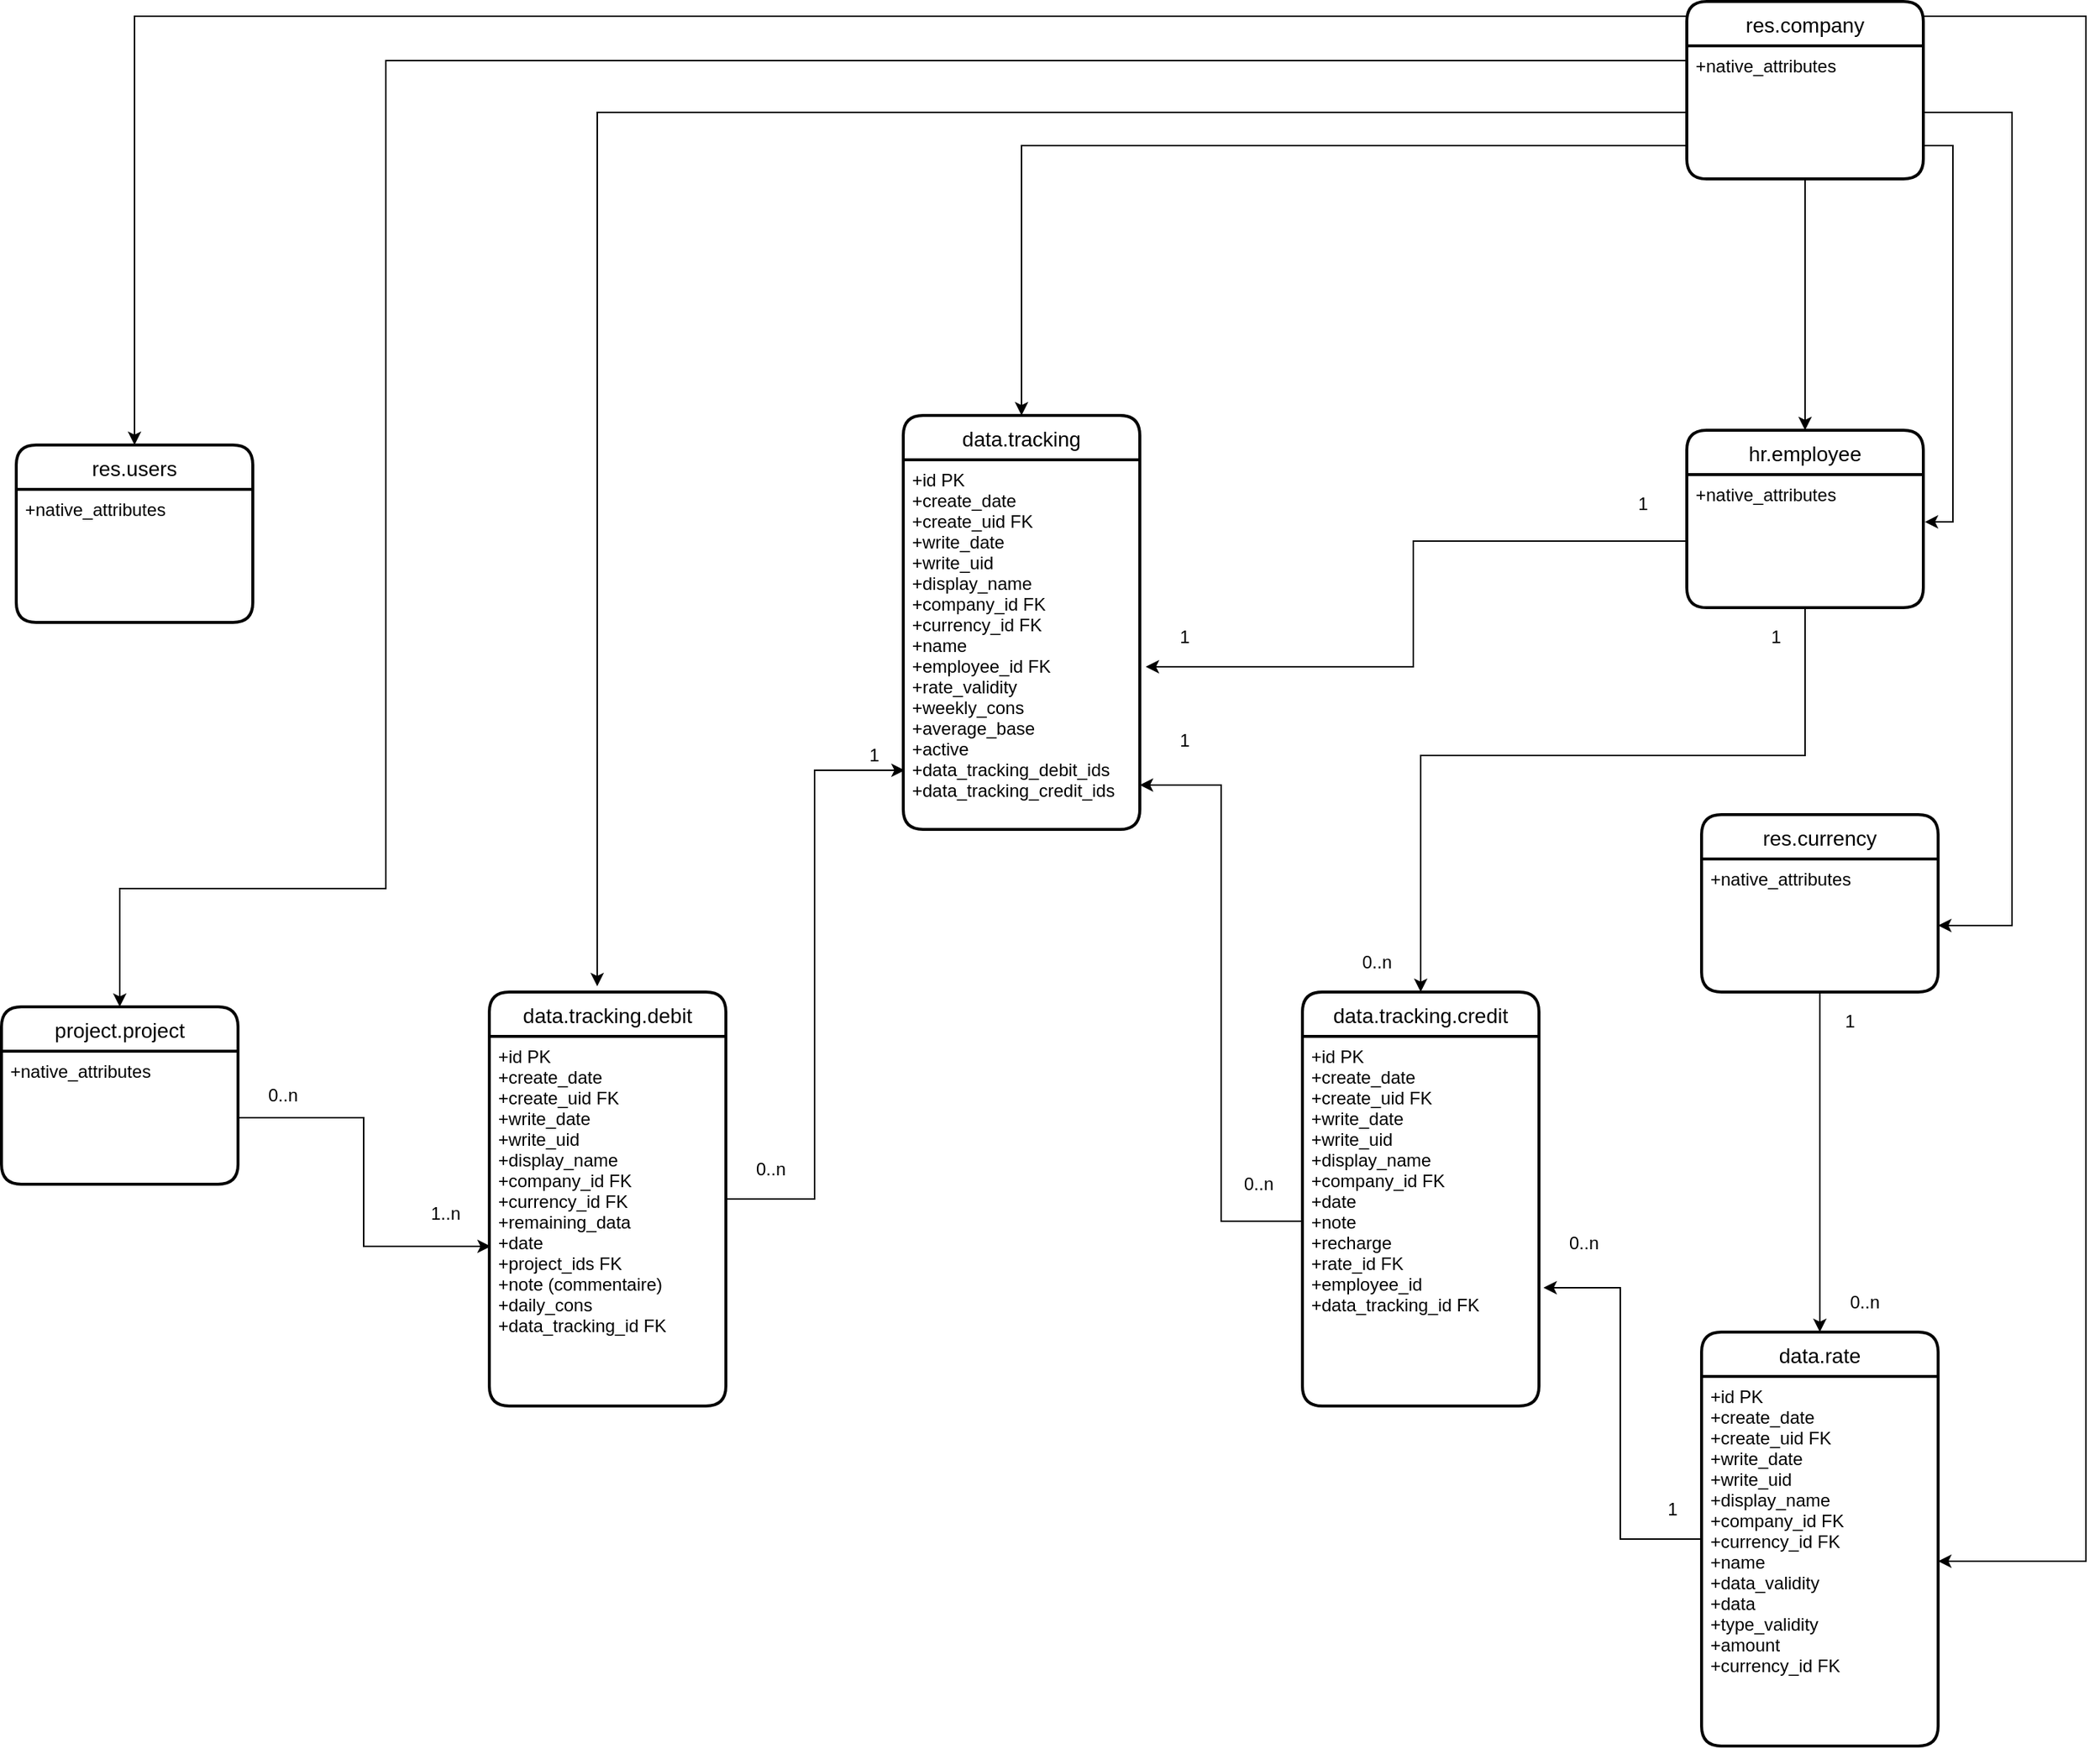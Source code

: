 <mxfile version="13.6.5" type="github">
  <diagram id="EeadG67xCyOba-YVA_OM" name="Page-1">
    <mxGraphModel dx="1041" dy="494" grid="1" gridSize="10" guides="1" tooltips="1" connect="1" arrows="1" fold="1" page="1" pageScale="1" pageWidth="1654" pageHeight="2336" math="0" shadow="0">
      <root>
        <mxCell id="0" />
        <mxCell id="1" parent="0" />
        <mxCell id="C67LLcp0CAZSQti3y-RA-7" value="res.company" style="swimlane;childLayout=stackLayout;horizontal=1;startSize=30;horizontalStack=0;rounded=1;fontSize=14;fontStyle=0;strokeWidth=2;resizeParent=0;resizeLast=1;shadow=0;dashed=0;align=center;" parent="1" vertex="1">
          <mxGeometry x="1220" y="90" width="160" height="120" as="geometry" />
        </mxCell>
        <mxCell id="C67LLcp0CAZSQti3y-RA-8" value="+native_attributes" style="align=left;strokeColor=none;fillColor=none;spacingLeft=4;fontSize=12;verticalAlign=top;resizable=0;rotatable=0;part=1;" parent="C67LLcp0CAZSQti3y-RA-7" vertex="1">
          <mxGeometry y="30" width="160" height="90" as="geometry" />
        </mxCell>
        <mxCell id="C67LLcp0CAZSQti3y-RA-1" value="data.tracking" style="swimlane;childLayout=stackLayout;horizontal=1;startSize=30;horizontalStack=0;rounded=1;fontSize=14;fontStyle=0;strokeWidth=2;resizeParent=0;resizeLast=1;shadow=0;dashed=0;align=center;" parent="1" vertex="1">
          <mxGeometry x="690" y="370" width="160" height="280" as="geometry" />
        </mxCell>
        <mxCell id="C67LLcp0CAZSQti3y-RA-2" value="+id PK&#xa;+create_date&#xa;+create_uid FK&#xa;+write_date&#xa;+write_uid&#xa;+display_name&#xa;+company_id FK&#xa;+currency_id FK&#xa;+name&#xa;+employee_id FK&#xa;+rate_validity&#xa;+weekly_cons&#xa;+average_base&#xa;+active&#xa;+data_tracking_debit_ids&#xa;+data_tracking_credit_ids&#xa;&#xa;&#xa;&#xa;&#xa;" style="align=left;strokeColor=none;fillColor=none;spacingLeft=4;fontSize=12;verticalAlign=top;resizable=0;rotatable=0;part=1;" parent="C67LLcp0CAZSQti3y-RA-1" vertex="1">
          <mxGeometry y="30" width="160" height="250" as="geometry" />
        </mxCell>
        <mxCell id="UNE42eeyvyQ6CrdMO4MG-21" style="edgeStyle=orthogonalEdgeStyle;rounded=0;orthogonalLoop=1;jettySize=auto;html=1;entryX=0.006;entryY=0.84;entryDx=0;entryDy=0;entryPerimeter=0;" parent="1" source="C67LLcp0CAZSQti3y-RA-16" target="C67LLcp0CAZSQti3y-RA-2" edge="1">
          <mxGeometry relative="1" as="geometry" />
        </mxCell>
        <mxCell id="C67LLcp0CAZSQti3y-RA-16" value="data.tracking.debit" style="swimlane;childLayout=stackLayout;horizontal=1;startSize=30;horizontalStack=0;rounded=1;fontSize=14;fontStyle=0;strokeWidth=2;resizeParent=0;resizeLast=1;shadow=0;dashed=0;align=center;" parent="1" vertex="1">
          <mxGeometry x="410" y="760" width="160" height="280" as="geometry" />
        </mxCell>
        <mxCell id="C67LLcp0CAZSQti3y-RA-17" value="+id PK&#xa;+create_date&#xa;+create_uid FK&#xa;+write_date&#xa;+write_uid&#xa;+display_name&#xa;+company_id FK&#xa;+currency_id FK&#xa;+remaining_data&#xa;+date&#xa;+project_ids FK&#xa;+note (commentaire)&#xa;+daily_cons&#xa;+data_tracking_id FK&#xa;&#xa;&#xa;&#xa;&#xa;&#xa;" style="align=left;strokeColor=none;fillColor=none;spacingLeft=4;fontSize=12;verticalAlign=top;resizable=0;rotatable=0;part=1;" parent="C67LLcp0CAZSQti3y-RA-16" vertex="1">
          <mxGeometry y="30" width="160" height="250" as="geometry" />
        </mxCell>
        <mxCell id="UNE42eeyvyQ6CrdMO4MG-1" value="project.project" style="swimlane;childLayout=stackLayout;horizontal=1;startSize=30;horizontalStack=0;rounded=1;fontSize=14;fontStyle=0;strokeWidth=2;resizeParent=0;resizeLast=1;shadow=0;dashed=0;align=center;" parent="1" vertex="1">
          <mxGeometry x="80" y="770" width="160" height="120" as="geometry" />
        </mxCell>
        <mxCell id="UNE42eeyvyQ6CrdMO4MG-2" value="+native_attributes" style="align=left;strokeColor=none;fillColor=none;spacingLeft=4;fontSize=12;verticalAlign=top;resizable=0;rotatable=0;part=1;" parent="UNE42eeyvyQ6CrdMO4MG-1" vertex="1">
          <mxGeometry y="30" width="160" height="90" as="geometry" />
        </mxCell>
        <mxCell id="UNE42eeyvyQ6CrdMO4MG-4" value="data.tracking.credit" style="swimlane;childLayout=stackLayout;horizontal=1;startSize=30;horizontalStack=0;rounded=1;fontSize=14;fontStyle=0;strokeWidth=2;resizeParent=0;resizeLast=1;shadow=0;dashed=0;align=center;" parent="1" vertex="1">
          <mxGeometry x="960" y="760" width="160" height="280" as="geometry" />
        </mxCell>
        <mxCell id="UNE42eeyvyQ6CrdMO4MG-5" value="+id PK&#xa;+create_date&#xa;+create_uid FK&#xa;+write_date&#xa;+write_uid&#xa;+display_name&#xa;+company_id FK&#xa;+date&#xa;+note&#xa;+recharge&#xa;+rate_id FK&#xa;+employee_id&#xa;+data_tracking_id FK&#xa;&#xa;&#xa;&#xa;&#xa;&#xa;&#xa;" style="align=left;strokeColor=none;fillColor=none;spacingLeft=4;fontSize=12;verticalAlign=top;resizable=0;rotatable=0;part=1;" parent="UNE42eeyvyQ6CrdMO4MG-4" vertex="1">
          <mxGeometry y="30" width="160" height="250" as="geometry" />
        </mxCell>
        <mxCell id="C67LLcp0CAZSQti3y-RA-11" value="hr.employee" style="swimlane;childLayout=stackLayout;horizontal=1;startSize=30;horizontalStack=0;rounded=1;fontSize=14;fontStyle=0;strokeWidth=2;resizeParent=0;resizeLast=1;shadow=0;dashed=0;align=center;" parent="1" vertex="1">
          <mxGeometry x="1220" y="380" width="160" height="120" as="geometry" />
        </mxCell>
        <mxCell id="C67LLcp0CAZSQti3y-RA-12" value="+native_attributes" style="align=left;strokeColor=none;fillColor=none;spacingLeft=4;fontSize=12;verticalAlign=top;resizable=0;rotatable=0;part=1;" parent="C67LLcp0CAZSQti3y-RA-11" vertex="1">
          <mxGeometry y="30" width="160" height="90" as="geometry" />
        </mxCell>
        <mxCell id="C67LLcp0CAZSQti3y-RA-13" value="res.currency" style="swimlane;childLayout=stackLayout;horizontal=1;startSize=30;horizontalStack=0;rounded=1;fontSize=14;fontStyle=0;strokeWidth=2;resizeParent=0;resizeLast=1;shadow=0;dashed=0;align=center;" parent="1" vertex="1">
          <mxGeometry x="1230" y="640" width="160" height="120" as="geometry" />
        </mxCell>
        <mxCell id="C67LLcp0CAZSQti3y-RA-14" value="+native_attributes" style="align=left;strokeColor=none;fillColor=none;spacingLeft=4;fontSize=12;verticalAlign=top;resizable=0;rotatable=0;part=1;" parent="C67LLcp0CAZSQti3y-RA-13" vertex="1">
          <mxGeometry y="30" width="160" height="90" as="geometry" />
        </mxCell>
        <mxCell id="UNE42eeyvyQ6CrdMO4MG-25" style="edgeStyle=orthogonalEdgeStyle;rounded=0;orthogonalLoop=1;jettySize=auto;html=1;entryX=1.019;entryY=0.68;entryDx=0;entryDy=0;entryPerimeter=0;" parent="1" source="UNE42eeyvyQ6CrdMO4MG-8" target="UNE42eeyvyQ6CrdMO4MG-5" edge="1">
          <mxGeometry relative="1" as="geometry" />
        </mxCell>
        <mxCell id="UNE42eeyvyQ6CrdMO4MG-8" value="data.rate" style="swimlane;childLayout=stackLayout;horizontal=1;startSize=30;horizontalStack=0;rounded=1;fontSize=14;fontStyle=0;strokeWidth=2;resizeParent=0;resizeLast=1;shadow=0;dashed=0;align=center;" parent="1" vertex="1">
          <mxGeometry x="1230" y="990" width="160" height="280" as="geometry" />
        </mxCell>
        <mxCell id="UNE42eeyvyQ6CrdMO4MG-9" value="+id PK&#xa;+create_date&#xa;+create_uid FK&#xa;+write_date&#xa;+write_uid&#xa;+display_name&#xa;+company_id FK&#xa;+currency_id FK&#xa;+name&#xa;+data_validity&#xa;+data&#xa;+type_validity&#xa;+amount&#xa;+currency_id FK&#xa;&#xa;&#xa;&#xa;&#xa;&#xa;" style="align=left;strokeColor=none;fillColor=none;spacingLeft=4;fontSize=12;verticalAlign=top;resizable=0;rotatable=0;part=1;" parent="UNE42eeyvyQ6CrdMO4MG-8" vertex="1">
          <mxGeometry y="30" width="160" height="250" as="geometry" />
        </mxCell>
        <mxCell id="UNE42eeyvyQ6CrdMO4MG-12" style="edgeStyle=orthogonalEdgeStyle;rounded=0;orthogonalLoop=1;jettySize=auto;html=1;exitX=0;exitY=0;exitDx=0;exitDy=0;entryX=0.5;entryY=0;entryDx=0;entryDy=0;" parent="1" source="C67LLcp0CAZSQti3y-RA-8" target="C67LLcp0CAZSQti3y-RA-9" edge="1">
          <mxGeometry relative="1" as="geometry">
            <mxPoint x="170" y="380" as="targetPoint" />
          </mxGeometry>
        </mxCell>
        <mxCell id="UNE42eeyvyQ6CrdMO4MG-13" style="edgeStyle=orthogonalEdgeStyle;rounded=0;orthogonalLoop=1;jettySize=auto;html=1;entryX=0.5;entryY=0;entryDx=0;entryDy=0;" parent="1" source="C67LLcp0CAZSQti3y-RA-8" target="UNE42eeyvyQ6CrdMO4MG-1" edge="1">
          <mxGeometry relative="1" as="geometry">
            <mxPoint x="340" y="620" as="targetPoint" />
            <Array as="points">
              <mxPoint x="340" y="130" />
              <mxPoint x="340" y="690" />
              <mxPoint x="160" y="690" />
            </Array>
          </mxGeometry>
        </mxCell>
        <mxCell id="UNE42eeyvyQ6CrdMO4MG-14" style="edgeStyle=orthogonalEdgeStyle;rounded=0;orthogonalLoop=1;jettySize=auto;html=1;entryX=0.456;entryY=-0.014;entryDx=0;entryDy=0;entryPerimeter=0;" parent="1" source="C67LLcp0CAZSQti3y-RA-8" target="C67LLcp0CAZSQti3y-RA-16" edge="1">
          <mxGeometry relative="1" as="geometry" />
        </mxCell>
        <mxCell id="UNE42eeyvyQ6CrdMO4MG-15" style="edgeStyle=orthogonalEdgeStyle;rounded=0;orthogonalLoop=1;jettySize=auto;html=1;exitX=0;exitY=0.75;exitDx=0;exitDy=0;entryX=0.5;entryY=0;entryDx=0;entryDy=0;" parent="1" source="C67LLcp0CAZSQti3y-RA-8" target="C67LLcp0CAZSQti3y-RA-1" edge="1">
          <mxGeometry relative="1" as="geometry">
            <mxPoint x="770" y="360" as="targetPoint" />
          </mxGeometry>
        </mxCell>
        <mxCell id="UNE42eeyvyQ6CrdMO4MG-17" style="edgeStyle=orthogonalEdgeStyle;rounded=0;orthogonalLoop=1;jettySize=auto;html=1;entryX=0.5;entryY=0;entryDx=0;entryDy=0;" parent="1" source="C67LLcp0CAZSQti3y-RA-8" target="C67LLcp0CAZSQti3y-RA-11" edge="1">
          <mxGeometry relative="1" as="geometry" />
        </mxCell>
        <mxCell id="UNE42eeyvyQ6CrdMO4MG-18" style="edgeStyle=orthogonalEdgeStyle;rounded=0;orthogonalLoop=1;jettySize=auto;html=1;exitX=1;exitY=0.75;exitDx=0;exitDy=0;entryX=1.006;entryY=0.356;entryDx=0;entryDy=0;entryPerimeter=0;" parent="1" source="C67LLcp0CAZSQti3y-RA-8" target="C67LLcp0CAZSQti3y-RA-12" edge="1">
          <mxGeometry relative="1" as="geometry">
            <Array as="points">
              <mxPoint x="1400" y="188" />
              <mxPoint x="1400" y="442" />
            </Array>
          </mxGeometry>
        </mxCell>
        <mxCell id="UNE42eeyvyQ6CrdMO4MG-19" style="edgeStyle=orthogonalEdgeStyle;rounded=0;orthogonalLoop=1;jettySize=auto;html=1;entryX=1;entryY=0.5;entryDx=0;entryDy=0;" parent="1" source="C67LLcp0CAZSQti3y-RA-8" target="C67LLcp0CAZSQti3y-RA-14" edge="1">
          <mxGeometry relative="1" as="geometry">
            <Array as="points">
              <mxPoint x="1440" y="165" />
              <mxPoint x="1440" y="715" />
            </Array>
          </mxGeometry>
        </mxCell>
        <mxCell id="C67LLcp0CAZSQti3y-RA-9" value="res.users" style="swimlane;childLayout=stackLayout;horizontal=1;startSize=30;horizontalStack=0;rounded=1;fontSize=14;fontStyle=0;strokeWidth=2;resizeParent=0;resizeLast=1;shadow=0;dashed=0;align=center;" parent="1" vertex="1">
          <mxGeometry x="90" y="390" width="160" height="120" as="geometry" />
        </mxCell>
        <mxCell id="C67LLcp0CAZSQti3y-RA-10" value="+native_attributes" style="align=left;strokeColor=none;fillColor=none;spacingLeft=4;fontSize=12;verticalAlign=top;resizable=0;rotatable=0;part=1;" parent="C67LLcp0CAZSQti3y-RA-9" vertex="1">
          <mxGeometry y="30" width="160" height="90" as="geometry" />
        </mxCell>
        <mxCell id="UNE42eeyvyQ6CrdMO4MG-20" style="edgeStyle=orthogonalEdgeStyle;rounded=0;orthogonalLoop=1;jettySize=auto;html=1;exitX=1;exitY=0;exitDx=0;exitDy=0;" parent="1" source="C67LLcp0CAZSQti3y-RA-8" target="UNE42eeyvyQ6CrdMO4MG-9" edge="1">
          <mxGeometry relative="1" as="geometry">
            <Array as="points">
              <mxPoint x="1380" y="100" />
              <mxPoint x="1490" y="100" />
              <mxPoint x="1490" y="1145" />
            </Array>
          </mxGeometry>
        </mxCell>
        <mxCell id="UNE42eeyvyQ6CrdMO4MG-22" style="edgeStyle=orthogonalEdgeStyle;rounded=0;orthogonalLoop=1;jettySize=auto;html=1;entryX=1;entryY=0.88;entryDx=0;entryDy=0;entryPerimeter=0;" parent="1" source="UNE42eeyvyQ6CrdMO4MG-5" target="C67LLcp0CAZSQti3y-RA-2" edge="1">
          <mxGeometry relative="1" as="geometry" />
        </mxCell>
        <mxCell id="UNE42eeyvyQ6CrdMO4MG-23" style="edgeStyle=orthogonalEdgeStyle;rounded=0;orthogonalLoop=1;jettySize=auto;html=1;entryX=0.006;entryY=0.568;entryDx=0;entryDy=0;entryPerimeter=0;" parent="1" source="UNE42eeyvyQ6CrdMO4MG-2" target="C67LLcp0CAZSQti3y-RA-17" edge="1">
          <mxGeometry relative="1" as="geometry" />
        </mxCell>
        <mxCell id="UNE42eeyvyQ6CrdMO4MG-27" style="edgeStyle=orthogonalEdgeStyle;rounded=0;orthogonalLoop=1;jettySize=auto;html=1;exitX=0;exitY=0.5;exitDx=0;exitDy=0;entryX=1.025;entryY=0.56;entryDx=0;entryDy=0;entryPerimeter=0;" parent="1" source="C67LLcp0CAZSQti3y-RA-12" target="C67LLcp0CAZSQti3y-RA-2" edge="1">
          <mxGeometry relative="1" as="geometry" />
        </mxCell>
        <mxCell id="UNE42eeyvyQ6CrdMO4MG-28" style="edgeStyle=orthogonalEdgeStyle;rounded=0;orthogonalLoop=1;jettySize=auto;html=1;entryX=0.5;entryY=0;entryDx=0;entryDy=0;entryPerimeter=0;" parent="1" source="C67LLcp0CAZSQti3y-RA-12" target="UNE42eeyvyQ6CrdMO4MG-4" edge="1">
          <mxGeometry relative="1" as="geometry">
            <Array as="points">
              <mxPoint x="1300" y="600" />
              <mxPoint x="1040" y="600" />
            </Array>
            <mxPoint x="1040" y="750" as="targetPoint" />
          </mxGeometry>
        </mxCell>
        <mxCell id="UNE42eeyvyQ6CrdMO4MG-31" value="0..n" style="text;html=1;align=center;verticalAlign=middle;resizable=0;points=[];autosize=1;" parent="1" vertex="1">
          <mxGeometry x="580" y="870" width="40" height="20" as="geometry" />
        </mxCell>
        <mxCell id="UNE42eeyvyQ6CrdMO4MG-32" value="&lt;div&gt;1&lt;/div&gt;" style="text;html=1;align=center;verticalAlign=middle;resizable=0;points=[];autosize=1;" parent="1" vertex="1">
          <mxGeometry x="870" y="580" width="20" height="20" as="geometry" />
        </mxCell>
        <mxCell id="UNE42eeyvyQ6CrdMO4MG-33" value="0..n" style="text;html=1;align=center;verticalAlign=middle;resizable=0;points=[];autosize=1;" parent="1" vertex="1">
          <mxGeometry x="910" y="880" width="40" height="20" as="geometry" />
        </mxCell>
        <mxCell id="UNE42eeyvyQ6CrdMO4MG-34" value="&lt;div&gt;1&lt;/div&gt;" style="text;html=1;align=center;verticalAlign=middle;resizable=0;points=[];autosize=1;" parent="1" vertex="1">
          <mxGeometry x="870" y="510" width="20" height="20" as="geometry" />
        </mxCell>
        <mxCell id="UNE42eeyvyQ6CrdMO4MG-35" value="&lt;div&gt;1&lt;/div&gt;" style="text;html=1;align=center;verticalAlign=middle;resizable=0;points=[];autosize=1;" parent="1" vertex="1">
          <mxGeometry x="1180" y="420" width="20" height="20" as="geometry" />
        </mxCell>
        <mxCell id="UNE42eeyvyQ6CrdMO4MG-36" value="0..n" style="text;html=1;align=center;verticalAlign=middle;resizable=0;points=[];autosize=1;" parent="1" vertex="1">
          <mxGeometry x="250" y="820" width="40" height="20" as="geometry" />
        </mxCell>
        <mxCell id="UNE42eeyvyQ6CrdMO4MG-37" value="&lt;div&gt;1&lt;/div&gt;" style="text;html=1;align=center;verticalAlign=middle;resizable=0;points=[];autosize=1;" parent="1" vertex="1">
          <mxGeometry x="660" y="590" width="20" height="20" as="geometry" />
        </mxCell>
        <mxCell id="UNE42eeyvyQ6CrdMO4MG-38" value="1..n" style="text;html=1;align=center;verticalAlign=middle;resizable=0;points=[];autosize=1;" parent="1" vertex="1">
          <mxGeometry x="360" y="900" width="40" height="20" as="geometry" />
        </mxCell>
        <mxCell id="UNE42eeyvyQ6CrdMO4MG-39" value="&lt;div&gt;1&lt;/div&gt;" style="text;html=1;align=center;verticalAlign=middle;resizable=0;points=[];autosize=1;" parent="1" vertex="1">
          <mxGeometry x="1200" y="1100" width="20" height="20" as="geometry" />
        </mxCell>
        <mxCell id="UNE42eeyvyQ6CrdMO4MG-40" value="0..n" style="text;html=1;align=center;verticalAlign=middle;resizable=0;points=[];autosize=1;" parent="1" vertex="1">
          <mxGeometry x="1130" y="920" width="40" height="20" as="geometry" />
        </mxCell>
        <mxCell id="UNE42eeyvyQ6CrdMO4MG-41" value="&lt;div&gt;1&lt;/div&gt;" style="text;html=1;align=center;verticalAlign=middle;resizable=0;points=[];autosize=1;" parent="1" vertex="1">
          <mxGeometry x="1270" y="510" width="20" height="20" as="geometry" />
        </mxCell>
        <mxCell id="UNE42eeyvyQ6CrdMO4MG-42" value="0..n" style="text;html=1;align=center;verticalAlign=middle;resizable=0;points=[];autosize=1;" parent="1" vertex="1">
          <mxGeometry x="990" y="730" width="40" height="20" as="geometry" />
        </mxCell>
        <mxCell id="eStRTPHBm_ouqC9jKteA-1" value="&lt;div&gt;1&lt;/div&gt;" style="text;html=1;align=center;verticalAlign=middle;resizable=0;points=[];autosize=1;" parent="1" vertex="1">
          <mxGeometry x="1320" y="770" width="20" height="20" as="geometry" />
        </mxCell>
        <mxCell id="eStRTPHBm_ouqC9jKteA-2" value="0..n" style="text;html=1;align=center;verticalAlign=middle;resizable=0;points=[];autosize=1;" parent="1" vertex="1">
          <mxGeometry x="1320" y="960" width="40" height="20" as="geometry" />
        </mxCell>
        <mxCell id="eStRTPHBm_ouqC9jKteA-4" style="edgeStyle=orthogonalEdgeStyle;rounded=0;orthogonalLoop=1;jettySize=auto;html=1;entryX=0.5;entryY=0;entryDx=0;entryDy=0;" parent="1" source="C67LLcp0CAZSQti3y-RA-14" target="UNE42eeyvyQ6CrdMO4MG-8" edge="1">
          <mxGeometry relative="1" as="geometry" />
        </mxCell>
      </root>
    </mxGraphModel>
  </diagram>
</mxfile>
